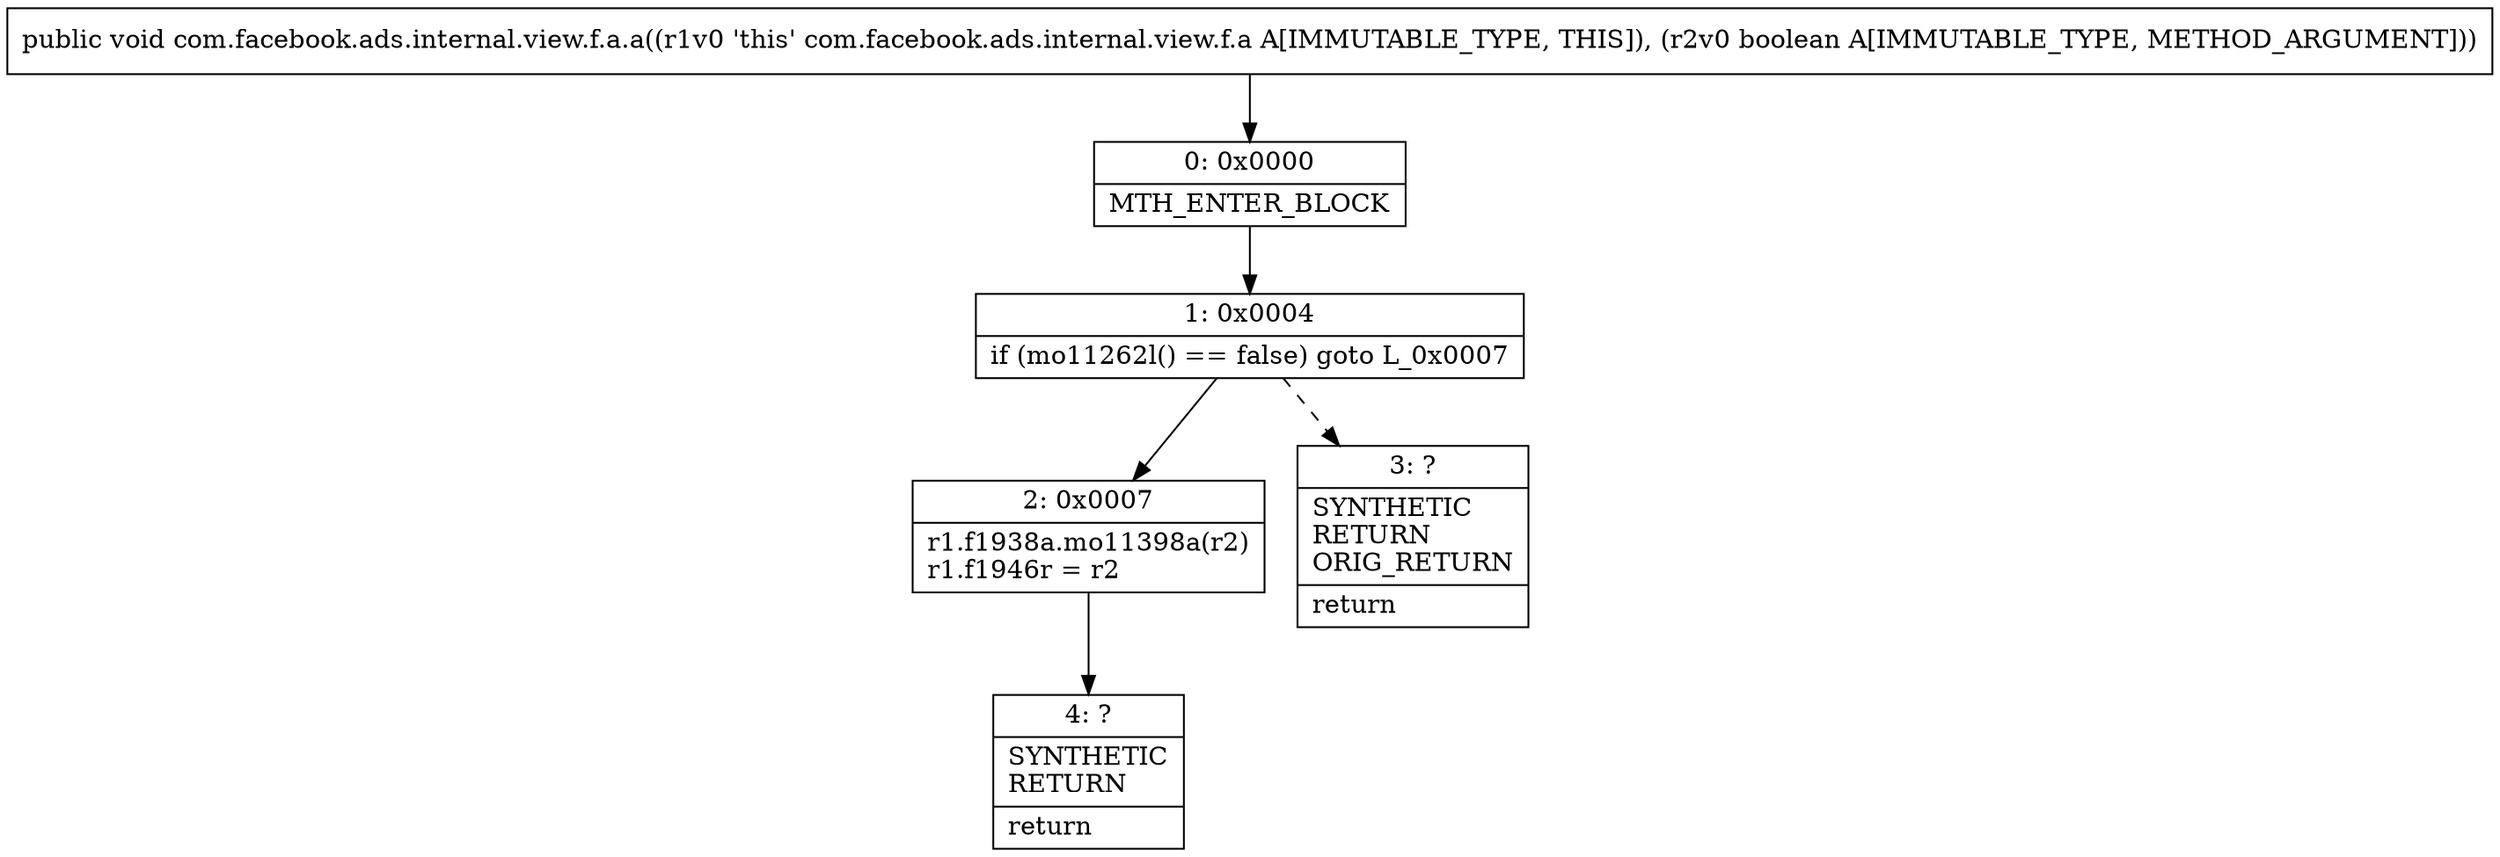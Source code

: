 digraph "CFG forcom.facebook.ads.internal.view.f.a.a(Z)V" {
Node_0 [shape=record,label="{0\:\ 0x0000|MTH_ENTER_BLOCK\l}"];
Node_1 [shape=record,label="{1\:\ 0x0004|if (mo11262l() == false) goto L_0x0007\l}"];
Node_2 [shape=record,label="{2\:\ 0x0007|r1.f1938a.mo11398a(r2)\lr1.f1946r = r2\l}"];
Node_3 [shape=record,label="{3\:\ ?|SYNTHETIC\lRETURN\lORIG_RETURN\l|return\l}"];
Node_4 [shape=record,label="{4\:\ ?|SYNTHETIC\lRETURN\l|return\l}"];
MethodNode[shape=record,label="{public void com.facebook.ads.internal.view.f.a.a((r1v0 'this' com.facebook.ads.internal.view.f.a A[IMMUTABLE_TYPE, THIS]), (r2v0 boolean A[IMMUTABLE_TYPE, METHOD_ARGUMENT])) }"];
MethodNode -> Node_0;
Node_0 -> Node_1;
Node_1 -> Node_2;
Node_1 -> Node_3[style=dashed];
Node_2 -> Node_4;
}


